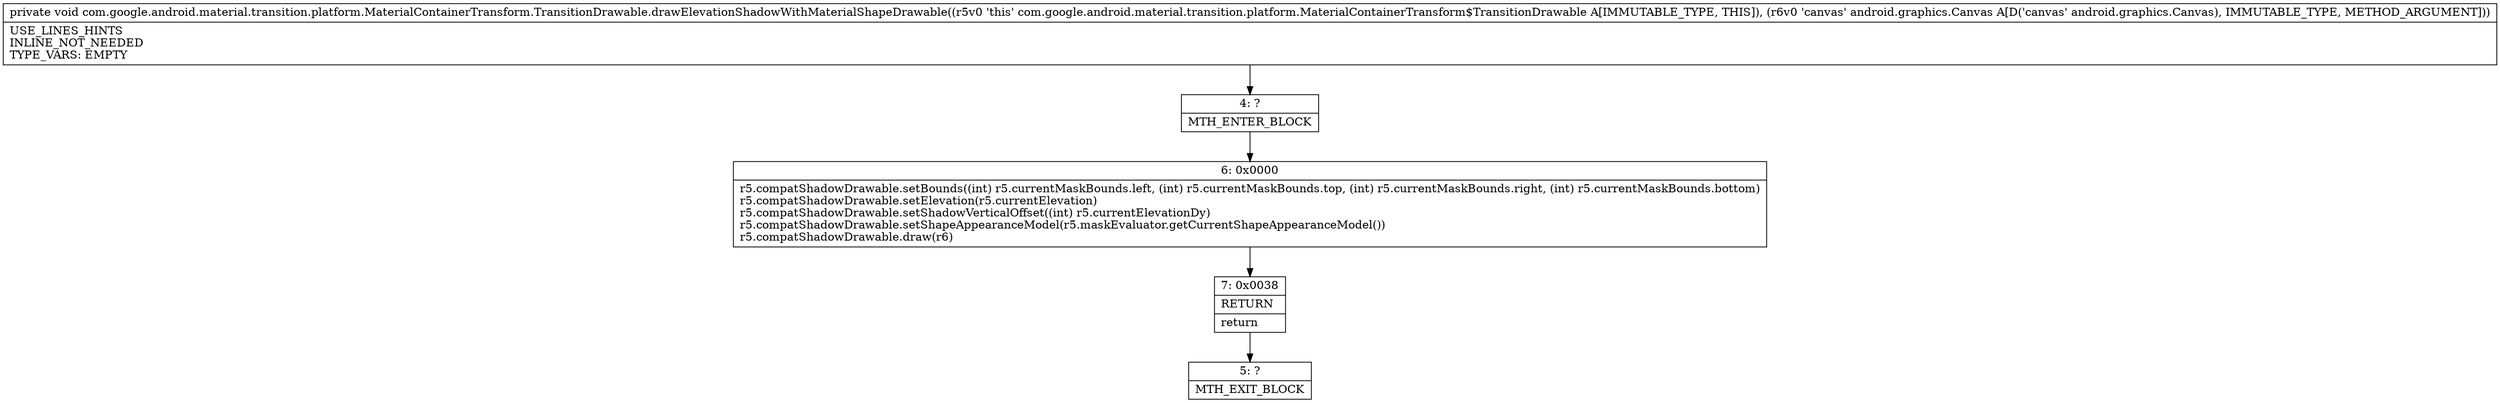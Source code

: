 digraph "CFG forcom.google.android.material.transition.platform.MaterialContainerTransform.TransitionDrawable.drawElevationShadowWithMaterialShapeDrawable(Landroid\/graphics\/Canvas;)V" {
Node_4 [shape=record,label="{4\:\ ?|MTH_ENTER_BLOCK\l}"];
Node_6 [shape=record,label="{6\:\ 0x0000|r5.compatShadowDrawable.setBounds((int) r5.currentMaskBounds.left, (int) r5.currentMaskBounds.top, (int) r5.currentMaskBounds.right, (int) r5.currentMaskBounds.bottom)\lr5.compatShadowDrawable.setElevation(r5.currentElevation)\lr5.compatShadowDrawable.setShadowVerticalOffset((int) r5.currentElevationDy)\lr5.compatShadowDrawable.setShapeAppearanceModel(r5.maskEvaluator.getCurrentShapeAppearanceModel())\lr5.compatShadowDrawable.draw(r6)\l}"];
Node_7 [shape=record,label="{7\:\ 0x0038|RETURN\l|return\l}"];
Node_5 [shape=record,label="{5\:\ ?|MTH_EXIT_BLOCK\l}"];
MethodNode[shape=record,label="{private void com.google.android.material.transition.platform.MaterialContainerTransform.TransitionDrawable.drawElevationShadowWithMaterialShapeDrawable((r5v0 'this' com.google.android.material.transition.platform.MaterialContainerTransform$TransitionDrawable A[IMMUTABLE_TYPE, THIS]), (r6v0 'canvas' android.graphics.Canvas A[D('canvas' android.graphics.Canvas), IMMUTABLE_TYPE, METHOD_ARGUMENT]))  | USE_LINES_HINTS\lINLINE_NOT_NEEDED\lTYPE_VARS: EMPTY\l}"];
MethodNode -> Node_4;Node_4 -> Node_6;
Node_6 -> Node_7;
Node_7 -> Node_5;
}

